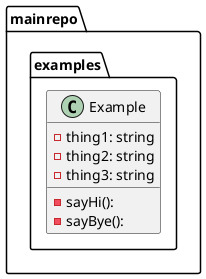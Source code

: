 @startuml
package ...mainrepo.examples{
class Example {
-thing1: string
-thing2: string
-thing3: string
-sayHi(): 
-sayBye(): 
}
}

@enduml